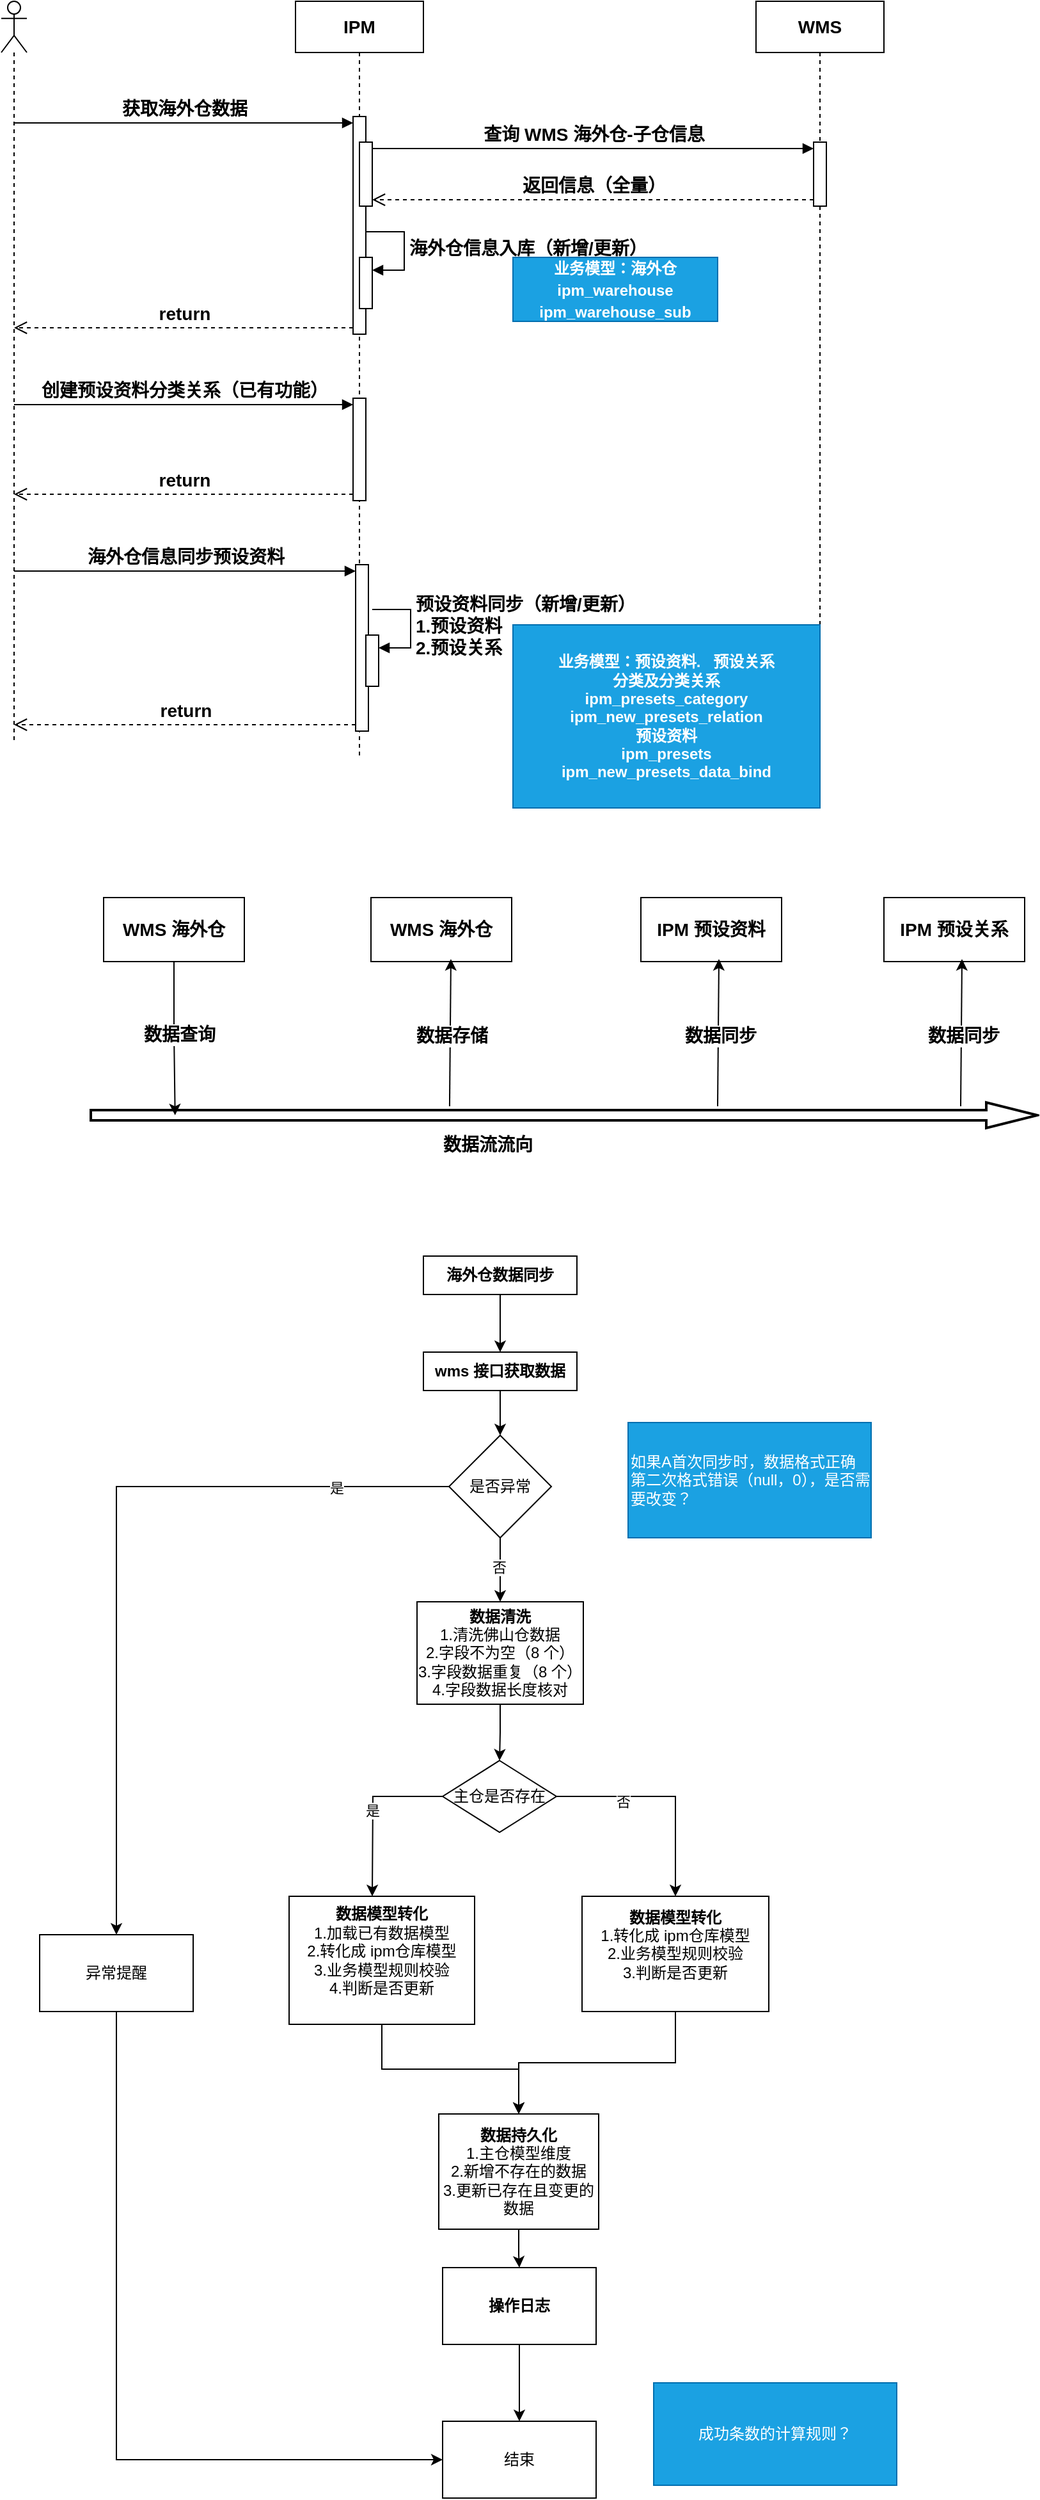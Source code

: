 <mxfile version="24.6.4" type="github">
  <diagram name="第 1 页" id="Jsab-jnm6UaxY9wLTbV5">
    <mxGraphModel dx="1060" dy="646" grid="1" gridSize="10" guides="1" tooltips="1" connect="1" arrows="1" fold="1" page="1" pageScale="1" pageWidth="827" pageHeight="1169" math="0" shadow="0">
      <root>
        <mxCell id="0" />
        <mxCell id="1" parent="0" />
        <mxCell id="QJWTps0vCfm2FNkZpQqd-5" value="&lt;span style=&quot;font-size: 14px;&quot;&gt;&lt;font style=&quot;font-size: 14px;&quot;&gt;IPM&lt;/font&gt;&lt;/span&gt;" style="shape=umlLifeline;perimeter=lifelinePerimeter;whiteSpace=wrap;html=1;container=1;dropTarget=0;collapsible=0;recursiveResize=0;outlineConnect=0;portConstraint=eastwest;newEdgeStyle={&quot;curved&quot;:0,&quot;rounded&quot;:0};fontStyle=1;fontSize=14;" vertex="1" parent="1">
          <mxGeometry x="290" y="210" width="100" height="590" as="geometry" />
        </mxCell>
        <mxCell id="QJWTps0vCfm2FNkZpQqd-6" value="" style="html=1;points=[[0,0,0,0,5],[0,1,0,0,-5],[1,0,0,0,5],[1,1,0,0,-5]];perimeter=orthogonalPerimeter;outlineConnect=0;targetShapes=umlLifeline;portConstraint=eastwest;newEdgeStyle={&quot;curved&quot;:0,&quot;rounded&quot;:0};fontStyle=1;fontSize=14;" vertex="1" parent="QJWTps0vCfm2FNkZpQqd-5">
          <mxGeometry x="45" y="90" width="10" height="170" as="geometry" />
        </mxCell>
        <mxCell id="QJWTps0vCfm2FNkZpQqd-14" value="" style="html=1;points=[[0,0,0,0,5],[0,1,0,0,-5],[1,0,0,0,5],[1,1,0,0,-5]];perimeter=orthogonalPerimeter;outlineConnect=0;targetShapes=umlLifeline;portConstraint=eastwest;newEdgeStyle={&quot;curved&quot;:0,&quot;rounded&quot;:0};fontStyle=1;fontSize=14;" vertex="1" parent="QJWTps0vCfm2FNkZpQqd-5">
          <mxGeometry x="50" y="110" width="10" height="50" as="geometry" />
        </mxCell>
        <mxCell id="QJWTps0vCfm2FNkZpQqd-15" value="" style="html=1;points=[[0,0,0,0,5],[0,1,0,0,-5],[1,0,0,0,5],[1,1,0,0,-5]];perimeter=orthogonalPerimeter;outlineConnect=0;targetShapes=umlLifeline;portConstraint=eastwest;newEdgeStyle={&quot;curved&quot;:0,&quot;rounded&quot;:0};fontStyle=1;fontSize=14;" vertex="1" parent="QJWTps0vCfm2FNkZpQqd-5">
          <mxGeometry x="50" y="200" width="10" height="40" as="geometry" />
        </mxCell>
        <mxCell id="QJWTps0vCfm2FNkZpQqd-16" value="海外仓信息入库（新增/更新）" style="html=1;align=left;spacingLeft=2;endArrow=block;rounded=0;edgeStyle=orthogonalEdgeStyle;curved=0;rounded=0;fontStyle=1;fontSize=14;" edge="1" target="QJWTps0vCfm2FNkZpQqd-15" parent="QJWTps0vCfm2FNkZpQqd-5">
          <mxGeometry relative="1" as="geometry">
            <mxPoint x="55" y="180" as="sourcePoint" />
            <Array as="points">
              <mxPoint x="85" y="210" />
            </Array>
          </mxGeometry>
        </mxCell>
        <mxCell id="QJWTps0vCfm2FNkZpQqd-18" value="" style="html=1;points=[[0,0,0,0,5],[0,1,0,0,-5],[1,0,0,0,5],[1,1,0,0,-5]];perimeter=orthogonalPerimeter;outlineConnect=0;targetShapes=umlLifeline;portConstraint=eastwest;newEdgeStyle={&quot;curved&quot;:0,&quot;rounded&quot;:0};fontStyle=1;fontSize=14;" vertex="1" parent="QJWTps0vCfm2FNkZpQqd-5">
          <mxGeometry x="47" y="440" width="10" height="130" as="geometry" />
        </mxCell>
        <mxCell id="QJWTps0vCfm2FNkZpQqd-22" value="" style="html=1;points=[[0,0,0,0,5],[0,1,0,0,-5],[1,0,0,0,5],[1,1,0,0,-5]];perimeter=orthogonalPerimeter;outlineConnect=0;targetShapes=umlLifeline;portConstraint=eastwest;newEdgeStyle={&quot;curved&quot;:0,&quot;rounded&quot;:0};fontStyle=1;fontSize=14;" vertex="1" parent="QJWTps0vCfm2FNkZpQqd-5">
          <mxGeometry x="55" y="495" width="10" height="40" as="geometry" />
        </mxCell>
        <mxCell id="QJWTps0vCfm2FNkZpQqd-23" value="预设资料同步（新增/更新）&lt;div style=&quot;font-size: 14px;&quot;&gt;1.预设资料&lt;/div&gt;&lt;div style=&quot;font-size: 14px;&quot;&gt;2.预设关系&lt;/div&gt;" style="html=1;align=left;spacingLeft=2;endArrow=block;rounded=0;edgeStyle=orthogonalEdgeStyle;curved=0;rounded=0;fontStyle=1;fontSize=14;" edge="1" target="QJWTps0vCfm2FNkZpQqd-22" parent="QJWTps0vCfm2FNkZpQqd-5">
          <mxGeometry relative="1" as="geometry">
            <mxPoint x="60" y="475" as="sourcePoint" />
            <Array as="points">
              <mxPoint x="90" y="505" />
            </Array>
          </mxGeometry>
        </mxCell>
        <mxCell id="QJWTps0vCfm2FNkZpQqd-25" value="" style="html=1;points=[[0,0,0,0,5],[0,1,0,0,-5],[1,0,0,0,5],[1,1,0,0,-5]];perimeter=orthogonalPerimeter;outlineConnect=0;targetShapes=umlLifeline;portConstraint=eastwest;newEdgeStyle={&quot;curved&quot;:0,&quot;rounded&quot;:0};fontStyle=1;fontSize=14;" vertex="1" parent="QJWTps0vCfm2FNkZpQqd-5">
          <mxGeometry x="45" y="310" width="10" height="80" as="geometry" />
        </mxCell>
        <mxCell id="QJWTps0vCfm2FNkZpQqd-9" value="&lt;font style=&quot;font-size: 14px;&quot;&gt;WMS&lt;/font&gt;" style="shape=umlLifeline;perimeter=lifelinePerimeter;whiteSpace=wrap;html=1;container=1;dropTarget=0;collapsible=0;recursiveResize=0;outlineConnect=0;portConstraint=eastwest;newEdgeStyle={&quot;curved&quot;:0,&quot;rounded&quot;:0};fontStyle=1;fontSize=14;" vertex="1" parent="1">
          <mxGeometry x="650" y="210" width="100" height="590" as="geometry" />
        </mxCell>
        <mxCell id="QJWTps0vCfm2FNkZpQqd-10" value="" style="html=1;points=[[0,0,0,0,5],[0,1,0,0,-5],[1,0,0,0,5],[1,1,0,0,-5]];perimeter=orthogonalPerimeter;outlineConnect=0;targetShapes=umlLifeline;portConstraint=eastwest;newEdgeStyle={&quot;curved&quot;:0,&quot;rounded&quot;:0};fontStyle=1;fontSize=14;" vertex="1" parent="QJWTps0vCfm2FNkZpQqd-9">
          <mxGeometry x="45" y="110" width="10" height="50" as="geometry" />
        </mxCell>
        <mxCell id="QJWTps0vCfm2FNkZpQqd-11" value="查询 WMS 海外仓-子仓信息" style="html=1;verticalAlign=bottom;endArrow=block;curved=0;rounded=0;entryX=0;entryY=0;entryDx=0;entryDy=5;exitX=1;exitY=0;exitDx=0;exitDy=5;exitPerimeter=0;fontStyle=1;fontSize=14;" edge="1" target="QJWTps0vCfm2FNkZpQqd-10" parent="1" source="QJWTps0vCfm2FNkZpQqd-14">
          <mxGeometry relative="1" as="geometry">
            <mxPoint x="515" y="325" as="sourcePoint" />
          </mxGeometry>
        </mxCell>
        <mxCell id="QJWTps0vCfm2FNkZpQqd-12" value="返回信息（全量）" style="html=1;verticalAlign=bottom;endArrow=open;dashed=1;endSize=8;curved=0;rounded=0;exitX=0;exitY=1;exitDx=0;exitDy=-5;entryX=1;entryY=1;entryDx=0;entryDy=-5;entryPerimeter=0;fontStyle=1;fontSize=14;" edge="1" source="QJWTps0vCfm2FNkZpQqd-10" parent="1" target="QJWTps0vCfm2FNkZpQqd-14">
          <mxGeometry relative="1" as="geometry">
            <mxPoint x="510" y="365" as="targetPoint" />
          </mxGeometry>
        </mxCell>
        <mxCell id="QJWTps0vCfm2FNkZpQqd-17" value="&lt;font style=&quot;font-size: 12px;&quot;&gt;业务模型：海外仓&lt;/font&gt;&lt;div&gt;&lt;font style=&quot;font-size: 12px;&quot;&gt;ipm_warehouse&lt;/font&gt;&lt;/div&gt;&lt;div&gt;&lt;font style=&quot;font-size: 12px;&quot;&gt;ipm_warehouse_sub&lt;/font&gt;&lt;/div&gt;" style="html=1;whiteSpace=wrap;fillColor=#1ba1e2;fontColor=#ffffff;strokeColor=#006EAF;fontStyle=1;fontSize=14;" vertex="1" parent="1">
          <mxGeometry x="460" y="410" width="160" height="50" as="geometry" />
        </mxCell>
        <mxCell id="QJWTps0vCfm2FNkZpQqd-21" value="" style="shape=umlLifeline;perimeter=lifelinePerimeter;whiteSpace=wrap;html=1;container=1;dropTarget=0;collapsible=0;recursiveResize=0;outlineConnect=0;portConstraint=eastwest;newEdgeStyle={&quot;curved&quot;:0,&quot;rounded&quot;:0};participant=umlActor;fontStyle=1;fontSize=14;" vertex="1" parent="1">
          <mxGeometry x="60" y="210" width="20" height="580" as="geometry" />
        </mxCell>
        <mxCell id="QJWTps0vCfm2FNkZpQqd-7" value="获取海外仓数据" style="html=1;verticalAlign=bottom;endArrow=block;curved=0;rounded=0;entryX=0;entryY=0;entryDx=0;entryDy=5;fontStyle=1;fontSize=14;" edge="1" target="QJWTps0vCfm2FNkZpQqd-6" parent="1" source="QJWTps0vCfm2FNkZpQqd-21">
          <mxGeometry relative="1" as="geometry">
            <mxPoint x="240" y="305" as="sourcePoint" />
          </mxGeometry>
        </mxCell>
        <mxCell id="QJWTps0vCfm2FNkZpQqd-8" value="return" style="html=1;verticalAlign=bottom;endArrow=open;dashed=1;endSize=8;curved=0;rounded=0;exitX=0;exitY=1;exitDx=0;exitDy=-5;fontStyle=1;fontSize=14;" edge="1" source="QJWTps0vCfm2FNkZpQqd-6" parent="1" target="QJWTps0vCfm2FNkZpQqd-21">
          <mxGeometry relative="1" as="geometry">
            <mxPoint x="250" y="465" as="targetPoint" />
          </mxGeometry>
        </mxCell>
        <mxCell id="QJWTps0vCfm2FNkZpQqd-19" value="海外仓信息同步预设资料" style="html=1;verticalAlign=bottom;endArrow=block;curved=0;rounded=0;entryX=0;entryY=0;entryDx=0;entryDy=5;fontStyle=1;fontSize=14;" edge="1" target="QJWTps0vCfm2FNkZpQqd-18" parent="1" source="QJWTps0vCfm2FNkZpQqd-21">
          <mxGeometry relative="1" as="geometry">
            <mxPoint x="109.5" y="655.0" as="sourcePoint" />
          </mxGeometry>
        </mxCell>
        <mxCell id="QJWTps0vCfm2FNkZpQqd-20" value="return" style="html=1;verticalAlign=bottom;endArrow=open;dashed=1;endSize=8;curved=0;rounded=0;exitX=0;exitY=1;exitDx=0;exitDy=-5;fontStyle=1;fontSize=14;" edge="1" source="QJWTps0vCfm2FNkZpQqd-18" parent="1" target="QJWTps0vCfm2FNkZpQqd-21">
          <mxGeometry relative="1" as="geometry">
            <mxPoint x="109.5" y="775.0" as="targetPoint" />
          </mxGeometry>
        </mxCell>
        <mxCell id="QJWTps0vCfm2FNkZpQqd-24" value="&lt;font style=&quot;font-size: 12px;&quot;&gt;业务模型：预设资料.&amp;nbsp; &amp;nbsp;&lt;/font&gt;&lt;span style=&quot;background-color: initial;&quot;&gt;预设关系&lt;/span&gt;&lt;div style=&quot;font-size: 12px;&quot;&gt;&lt;font style=&quot;font-size: 12px;&quot;&gt;&lt;div&gt;分类及分类关系&lt;/div&gt;&lt;div&gt;ipm_presets_category&lt;/div&gt;&lt;div&gt;ipm_new_presets_relation&lt;/div&gt;&lt;div&gt;预设资料&lt;/div&gt;&lt;div&gt;ipm_presets&lt;/div&gt;&lt;div&gt;ipm_new_presets_data_bind&lt;/div&gt;&lt;/font&gt;&lt;/div&gt;" style="html=1;whiteSpace=wrap;fillColor=#1ba1e2;fontColor=#ffffff;strokeColor=#006EAF;fontStyle=1;fontSize=12;" vertex="1" parent="1">
          <mxGeometry x="460" y="697" width="240" height="143" as="geometry" />
        </mxCell>
        <mxCell id="QJWTps0vCfm2FNkZpQqd-26" value="创建预设资料分类关系（已有功能）" style="html=1;verticalAlign=bottom;endArrow=block;curved=0;rounded=0;entryX=0;entryY=0;entryDx=0;entryDy=5;fontStyle=1;fontSize=14;" edge="1" target="QJWTps0vCfm2FNkZpQqd-25" parent="1" source="QJWTps0vCfm2FNkZpQqd-21">
          <mxGeometry relative="1" as="geometry">
            <mxPoint x="265" y="525" as="sourcePoint" />
          </mxGeometry>
        </mxCell>
        <mxCell id="QJWTps0vCfm2FNkZpQqd-27" value="return" style="html=1;verticalAlign=bottom;endArrow=open;dashed=1;endSize=8;curved=0;rounded=0;exitX=0;exitY=1;exitDx=0;exitDy=-5;fontStyle=1;fontSize=14;" edge="1" source="QJWTps0vCfm2FNkZpQqd-25" parent="1" target="QJWTps0vCfm2FNkZpQqd-21">
          <mxGeometry relative="1" as="geometry">
            <mxPoint x="265" y="595" as="targetPoint" />
          </mxGeometry>
        </mxCell>
        <mxCell id="QJWTps0vCfm2FNkZpQqd-28" value="WMS 海外仓" style="html=1;whiteSpace=wrap;fontStyle=1;fontSize=14;" vertex="1" parent="1">
          <mxGeometry x="140" y="910" width="110" height="50" as="geometry" />
        </mxCell>
        <mxCell id="QJWTps0vCfm2FNkZpQqd-29" value="WMS 海外仓" style="html=1;whiteSpace=wrap;fontStyle=1;fontSize=14;" vertex="1" parent="1">
          <mxGeometry x="349" y="910" width="110" height="50" as="geometry" />
        </mxCell>
        <mxCell id="QJWTps0vCfm2FNkZpQqd-30" value="IPM 预设资料" style="html=1;whiteSpace=wrap;fontStyle=1;fontSize=14;" vertex="1" parent="1">
          <mxGeometry x="560" y="910" width="110" height="50" as="geometry" />
        </mxCell>
        <mxCell id="QJWTps0vCfm2FNkZpQqd-31" value="IPM 预设关系" style="html=1;whiteSpace=wrap;fontStyle=1;fontSize=14;" vertex="1" parent="1">
          <mxGeometry x="750" y="910" width="110" height="50" as="geometry" />
        </mxCell>
        <mxCell id="QJWTps0vCfm2FNkZpQqd-32" value="" style="verticalLabelPosition=bottom;verticalAlign=top;html=1;strokeWidth=2;shape=mxgraph.arrows2.arrow;dy=0.6;dx=40;notch=0;fontStyle=1;fontSize=14;" vertex="1" parent="1">
          <mxGeometry x="130" y="1070" width="740" height="20" as="geometry" />
        </mxCell>
        <mxCell id="QJWTps0vCfm2FNkZpQqd-33" style="edgeStyle=orthogonalEdgeStyle;rounded=0;orthogonalLoop=1;jettySize=auto;html=1;exitX=0.5;exitY=1;exitDx=0;exitDy=0;entryX=0.089;entryY=0.5;entryDx=0;entryDy=0;entryPerimeter=0;fontStyle=1;fontSize=14;" edge="1" parent="1" source="QJWTps0vCfm2FNkZpQqd-28" target="QJWTps0vCfm2FNkZpQqd-32">
          <mxGeometry relative="1" as="geometry" />
        </mxCell>
        <mxCell id="QJWTps0vCfm2FNkZpQqd-34" value="数据查询" style="edgeLabel;html=1;align=center;verticalAlign=middle;resizable=0;points=[];fontStyle=1;fontSize=14;" vertex="1" connectable="0" parent="QJWTps0vCfm2FNkZpQqd-33">
          <mxGeometry x="-0.042" y="3" relative="1" as="geometry">
            <mxPoint as="offset" />
          </mxGeometry>
        </mxCell>
        <mxCell id="QJWTps0vCfm2FNkZpQqd-35" value="" style="endArrow=classic;html=1;rounded=0;entryX=0.568;entryY=0.96;entryDx=0;entryDy=0;entryPerimeter=0;exitX=0.379;exitY=0.15;exitDx=0;exitDy=0;exitPerimeter=0;fontStyle=1;fontSize=14;" edge="1" parent="1" source="QJWTps0vCfm2FNkZpQqd-32" target="QJWTps0vCfm2FNkZpQqd-29">
          <mxGeometry width="50" height="50" relative="1" as="geometry">
            <mxPoint x="411" y="1040" as="sourcePoint" />
            <mxPoint x="410" y="1000" as="targetPoint" />
          </mxGeometry>
        </mxCell>
        <mxCell id="QJWTps0vCfm2FNkZpQqd-36" value="数据存储" style="edgeLabel;html=1;align=center;verticalAlign=middle;resizable=0;points=[];fontStyle=1;fontSize=14;" vertex="1" connectable="0" parent="QJWTps0vCfm2FNkZpQqd-35">
          <mxGeometry x="-0.204" y="-2" relative="1" as="geometry">
            <mxPoint x="-1" y="-9" as="offset" />
          </mxGeometry>
        </mxCell>
        <mxCell id="QJWTps0vCfm2FNkZpQqd-37" value="" style="endArrow=classic;html=1;rounded=0;entryX=0.568;entryY=0.96;entryDx=0;entryDy=0;entryPerimeter=0;exitX=0.379;exitY=0.15;exitDx=0;exitDy=0;exitPerimeter=0;fontStyle=1;fontSize=14;" edge="1" parent="1">
          <mxGeometry width="50" height="50" relative="1" as="geometry">
            <mxPoint x="620" y="1073" as="sourcePoint" />
            <mxPoint x="621" y="958" as="targetPoint" />
          </mxGeometry>
        </mxCell>
        <mxCell id="QJWTps0vCfm2FNkZpQqd-38" value="数据同步" style="edgeLabel;html=1;align=center;verticalAlign=middle;resizable=0;points=[];fontStyle=1;fontSize=14;" vertex="1" connectable="0" parent="QJWTps0vCfm2FNkZpQqd-37">
          <mxGeometry x="-0.204" y="-2" relative="1" as="geometry">
            <mxPoint x="-1" y="-9" as="offset" />
          </mxGeometry>
        </mxCell>
        <mxCell id="QJWTps0vCfm2FNkZpQqd-39" value="" style="endArrow=classic;html=1;rounded=0;entryX=0.568;entryY=0.96;entryDx=0;entryDy=0;entryPerimeter=0;exitX=0.379;exitY=0.15;exitDx=0;exitDy=0;exitPerimeter=0;fontStyle=1;fontSize=14;" edge="1" parent="1">
          <mxGeometry width="50" height="50" relative="1" as="geometry">
            <mxPoint x="810" y="1073" as="sourcePoint" />
            <mxPoint x="811" y="958" as="targetPoint" />
          </mxGeometry>
        </mxCell>
        <mxCell id="QJWTps0vCfm2FNkZpQqd-40" value="数据同步" style="edgeLabel;html=1;align=center;verticalAlign=middle;resizable=0;points=[];fontStyle=1;fontSize=14;" vertex="1" connectable="0" parent="QJWTps0vCfm2FNkZpQqd-39">
          <mxGeometry x="-0.204" y="-2" relative="1" as="geometry">
            <mxPoint x="-1" y="-9" as="offset" />
          </mxGeometry>
        </mxCell>
        <mxCell id="QJWTps0vCfm2FNkZpQqd-41" value="&lt;font style=&quot;font-size: 14px;&quot;&gt;数据流流向&lt;/font&gt;" style="text;html=1;align=center;verticalAlign=middle;resizable=0;points=[];autosize=1;strokeColor=none;fillColor=none;fontStyle=1;fontSize=14;" vertex="1" parent="1">
          <mxGeometry x="395" y="1088" width="90" height="30" as="geometry" />
        </mxCell>
        <mxCell id="QJWTps0vCfm2FNkZpQqd-47" style="edgeStyle=orthogonalEdgeStyle;rounded=0;orthogonalLoop=1;jettySize=auto;html=1;exitX=0.5;exitY=1;exitDx=0;exitDy=0;" edge="1" parent="1" source="QJWTps0vCfm2FNkZpQqd-45" target="QJWTps0vCfm2FNkZpQqd-46">
          <mxGeometry relative="1" as="geometry" />
        </mxCell>
        <mxCell id="QJWTps0vCfm2FNkZpQqd-45" value="&lt;b&gt;海外仓数据同步&lt;/b&gt;" style="rounded=0;whiteSpace=wrap;html=1;" vertex="1" parent="1">
          <mxGeometry x="390" y="1190" width="120" height="30" as="geometry" />
        </mxCell>
        <mxCell id="QJWTps0vCfm2FNkZpQqd-49" style="edgeStyle=orthogonalEdgeStyle;rounded=0;orthogonalLoop=1;jettySize=auto;html=1;exitX=0.5;exitY=1;exitDx=0;exitDy=0;" edge="1" parent="1" source="QJWTps0vCfm2FNkZpQqd-46" target="QJWTps0vCfm2FNkZpQqd-62">
          <mxGeometry relative="1" as="geometry" />
        </mxCell>
        <mxCell id="QJWTps0vCfm2FNkZpQqd-46" value="&lt;b&gt;wms 接口获取数据&lt;/b&gt;" style="rounded=0;whiteSpace=wrap;html=1;" vertex="1" parent="1">
          <mxGeometry x="390" y="1265" width="120" height="30" as="geometry" />
        </mxCell>
        <mxCell id="QJWTps0vCfm2FNkZpQqd-51" style="edgeStyle=orthogonalEdgeStyle;rounded=0;orthogonalLoop=1;jettySize=auto;html=1;exitX=0.5;exitY=1;exitDx=0;exitDy=0;entryX=0.5;entryY=0;entryDx=0;entryDy=0;" edge="1" parent="1" source="QJWTps0vCfm2FNkZpQqd-48" target="QJWTps0vCfm2FNkZpQqd-52">
          <mxGeometry relative="1" as="geometry" />
        </mxCell>
        <mxCell id="QJWTps0vCfm2FNkZpQqd-48" value="&lt;b&gt;数据清洗&lt;/b&gt;&lt;div&gt;1.清洗佛山仓数据&lt;br&gt;&lt;div&gt;2.字段不为空（8 个）&lt;/div&gt;&lt;div&gt;3.字段数据重复（8 个）&lt;/div&gt;&lt;div&gt;4.字段数据长度核对&lt;/div&gt;&lt;/div&gt;" style="rounded=0;whiteSpace=wrap;html=1;" vertex="1" parent="1">
          <mxGeometry x="385" y="1460" width="130" height="80" as="geometry" />
        </mxCell>
        <mxCell id="QJWTps0vCfm2FNkZpQqd-59" style="edgeStyle=orthogonalEdgeStyle;rounded=0;orthogonalLoop=1;jettySize=auto;html=1;exitX=0.5;exitY=1;exitDx=0;exitDy=0;" edge="1" parent="1" source="QJWTps0vCfm2FNkZpQqd-50" target="QJWTps0vCfm2FNkZpQqd-58">
          <mxGeometry relative="1" as="geometry" />
        </mxCell>
        <mxCell id="QJWTps0vCfm2FNkZpQqd-50" value="&lt;div&gt;&lt;b&gt;数据模型转化&lt;/b&gt;&lt;/div&gt;&lt;div&gt;1.加载已有数据模型&lt;/div&gt;&lt;div&gt;2.转化成 ipm仓库模型&lt;/div&gt;&lt;div&gt;3.业务模型规则校验&lt;/div&gt;&lt;div&gt;4.判断是否更新&lt;/div&gt;&lt;div&gt;&lt;br&gt;&lt;/div&gt;" style="rounded=0;whiteSpace=wrap;html=1;" vertex="1" parent="1">
          <mxGeometry x="285" y="1690" width="145" height="100" as="geometry" />
        </mxCell>
        <mxCell id="QJWTps0vCfm2FNkZpQqd-53" style="edgeStyle=orthogonalEdgeStyle;rounded=0;orthogonalLoop=1;jettySize=auto;html=1;exitX=0;exitY=0.5;exitDx=0;exitDy=0;" edge="1" parent="1" source="QJWTps0vCfm2FNkZpQqd-52">
          <mxGeometry relative="1" as="geometry">
            <mxPoint x="404.44" y="1610" as="sourcePoint" />
            <mxPoint x="350" y="1690" as="targetPoint" />
          </mxGeometry>
        </mxCell>
        <mxCell id="QJWTps0vCfm2FNkZpQqd-54" value="是" style="edgeLabel;html=1;align=center;verticalAlign=middle;resizable=0;points=[];" vertex="1" connectable="0" parent="QJWTps0vCfm2FNkZpQqd-53">
          <mxGeometry x="-0.009" y="-1" relative="1" as="geometry">
            <mxPoint as="offset" />
          </mxGeometry>
        </mxCell>
        <mxCell id="QJWTps0vCfm2FNkZpQqd-56" style="edgeStyle=orthogonalEdgeStyle;rounded=0;orthogonalLoop=1;jettySize=auto;html=1;exitX=1;exitY=0.5;exitDx=0;exitDy=0;" edge="1" parent="1" source="QJWTps0vCfm2FNkZpQqd-52" target="QJWTps0vCfm2FNkZpQqd-55">
          <mxGeometry relative="1" as="geometry" />
        </mxCell>
        <mxCell id="QJWTps0vCfm2FNkZpQqd-57" value="否" style="edgeLabel;html=1;align=center;verticalAlign=middle;resizable=0;points=[];" vertex="1" connectable="0" parent="QJWTps0vCfm2FNkZpQqd-56">
          <mxGeometry x="-0.391" y="-4" relative="1" as="geometry">
            <mxPoint as="offset" />
          </mxGeometry>
        </mxCell>
        <mxCell id="QJWTps0vCfm2FNkZpQqd-52" value="主仓是否存在" style="rhombus;whiteSpace=wrap;html=1;" vertex="1" parent="1">
          <mxGeometry x="405" y="1584" width="89" height="56" as="geometry" />
        </mxCell>
        <mxCell id="QJWTps0vCfm2FNkZpQqd-60" style="edgeStyle=orthogonalEdgeStyle;rounded=0;orthogonalLoop=1;jettySize=auto;html=1;exitX=0.5;exitY=1;exitDx=0;exitDy=0;entryX=0.5;entryY=0;entryDx=0;entryDy=0;" edge="1" parent="1" source="QJWTps0vCfm2FNkZpQqd-55" target="QJWTps0vCfm2FNkZpQqd-58">
          <mxGeometry relative="1" as="geometry">
            <mxPoint x="460" y="1860" as="targetPoint" />
          </mxGeometry>
        </mxCell>
        <mxCell id="QJWTps0vCfm2FNkZpQqd-55" value="&lt;div&gt;&lt;b&gt;数据模型转化&lt;/b&gt;&lt;/div&gt;&lt;div&gt;1.转化成 ipm仓库模型&lt;/div&gt;&lt;div&gt;2.业务模型规则校验&lt;/div&gt;&lt;div&gt;3.判断是否更新&lt;/div&gt;&lt;div&gt;&lt;br&gt;&lt;/div&gt;" style="rounded=0;whiteSpace=wrap;html=1;" vertex="1" parent="1">
          <mxGeometry x="514" y="1690" width="146" height="90" as="geometry" />
        </mxCell>
        <mxCell id="QJWTps0vCfm2FNkZpQqd-71" style="edgeStyle=orthogonalEdgeStyle;rounded=0;orthogonalLoop=1;jettySize=auto;html=1;exitX=0.5;exitY=1;exitDx=0;exitDy=0;" edge="1" parent="1" source="QJWTps0vCfm2FNkZpQqd-58" target="QJWTps0vCfm2FNkZpQqd-70">
          <mxGeometry relative="1" as="geometry" />
        </mxCell>
        <mxCell id="QJWTps0vCfm2FNkZpQqd-58" value="&lt;b&gt;数据持久化&lt;/b&gt;&lt;div&gt;1.主仓模型维度&lt;/div&gt;&lt;div&gt;2.新增不存在的数据&lt;/div&gt;&lt;div&gt;3.更新已存在且变更的数据&lt;/div&gt;" style="rounded=0;whiteSpace=wrap;html=1;" vertex="1" parent="1">
          <mxGeometry x="402" y="1860" width="125" height="90" as="geometry" />
        </mxCell>
        <mxCell id="QJWTps0vCfm2FNkZpQqd-61" value="如果A首次同步时，数据格式正确&lt;div&gt;第二次格式错误（null，0），是否需要改变？&lt;/div&gt;" style="rounded=0;whiteSpace=wrap;html=1;fillColor=#1ba1e2;fontColor=#ffffff;strokeColor=#006EAF;align=left;" vertex="1" parent="1">
          <mxGeometry x="550" y="1320" width="190" height="90" as="geometry" />
        </mxCell>
        <mxCell id="QJWTps0vCfm2FNkZpQqd-63" style="edgeStyle=orthogonalEdgeStyle;rounded=0;orthogonalLoop=1;jettySize=auto;html=1;exitX=0.5;exitY=1;exitDx=0;exitDy=0;" edge="1" parent="1" source="QJWTps0vCfm2FNkZpQqd-62" target="QJWTps0vCfm2FNkZpQqd-48">
          <mxGeometry relative="1" as="geometry" />
        </mxCell>
        <mxCell id="QJWTps0vCfm2FNkZpQqd-64" value="否" style="edgeLabel;html=1;align=center;verticalAlign=middle;resizable=0;points=[];" vertex="1" connectable="0" parent="QJWTps0vCfm2FNkZpQqd-63">
          <mxGeometry x="-0.084" y="-1" relative="1" as="geometry">
            <mxPoint as="offset" />
          </mxGeometry>
        </mxCell>
        <mxCell id="QJWTps0vCfm2FNkZpQqd-68" style="edgeStyle=orthogonalEdgeStyle;rounded=0;orthogonalLoop=1;jettySize=auto;html=1;exitX=0;exitY=0.5;exitDx=0;exitDy=0;" edge="1" parent="1" source="QJWTps0vCfm2FNkZpQqd-62" target="QJWTps0vCfm2FNkZpQqd-65">
          <mxGeometry relative="1" as="geometry" />
        </mxCell>
        <mxCell id="QJWTps0vCfm2FNkZpQqd-69" value="是" style="edgeLabel;html=1;align=center;verticalAlign=middle;resizable=0;points=[];" vertex="1" connectable="0" parent="QJWTps0vCfm2FNkZpQqd-68">
          <mxGeometry x="-0.707" y="1" relative="1" as="geometry">
            <mxPoint x="1" as="offset" />
          </mxGeometry>
        </mxCell>
        <mxCell id="QJWTps0vCfm2FNkZpQqd-62" value="是否异常" style="rhombus;whiteSpace=wrap;html=1;" vertex="1" parent="1">
          <mxGeometry x="410" y="1330" width="80" height="80" as="geometry" />
        </mxCell>
        <mxCell id="QJWTps0vCfm2FNkZpQqd-74" style="edgeStyle=orthogonalEdgeStyle;rounded=0;orthogonalLoop=1;jettySize=auto;html=1;exitX=0.5;exitY=1;exitDx=0;exitDy=0;entryX=0;entryY=0.5;entryDx=0;entryDy=0;" edge="1" parent="1" source="QJWTps0vCfm2FNkZpQqd-65" target="QJWTps0vCfm2FNkZpQqd-72">
          <mxGeometry relative="1" as="geometry" />
        </mxCell>
        <mxCell id="QJWTps0vCfm2FNkZpQqd-65" value="异常提醒" style="rounded=0;whiteSpace=wrap;html=1;" vertex="1" parent="1">
          <mxGeometry x="90" y="1720" width="120" height="60" as="geometry" />
        </mxCell>
        <mxCell id="QJWTps0vCfm2FNkZpQqd-73" style="edgeStyle=orthogonalEdgeStyle;rounded=0;orthogonalLoop=1;jettySize=auto;html=1;exitX=0.5;exitY=1;exitDx=0;exitDy=0;entryX=0.5;entryY=0;entryDx=0;entryDy=0;" edge="1" parent="1" source="QJWTps0vCfm2FNkZpQqd-70" target="QJWTps0vCfm2FNkZpQqd-72">
          <mxGeometry relative="1" as="geometry" />
        </mxCell>
        <mxCell id="QJWTps0vCfm2FNkZpQqd-70" value="&lt;b&gt;操作日志&lt;/b&gt;" style="rounded=0;whiteSpace=wrap;html=1;" vertex="1" parent="1">
          <mxGeometry x="405" y="1980" width="120" height="60" as="geometry" />
        </mxCell>
        <mxCell id="QJWTps0vCfm2FNkZpQqd-72" value="结束" style="rounded=0;whiteSpace=wrap;html=1;" vertex="1" parent="1">
          <mxGeometry x="405" y="2100" width="120" height="60" as="geometry" />
        </mxCell>
        <mxCell id="QJWTps0vCfm2FNkZpQqd-75" value="成功条数的计算规则？" style="rounded=0;whiteSpace=wrap;html=1;fillColor=#1ba1e2;fontColor=#ffffff;strokeColor=#006EAF;" vertex="1" parent="1">
          <mxGeometry x="570" y="2070" width="190" height="80" as="geometry" />
        </mxCell>
      </root>
    </mxGraphModel>
  </diagram>
</mxfile>
